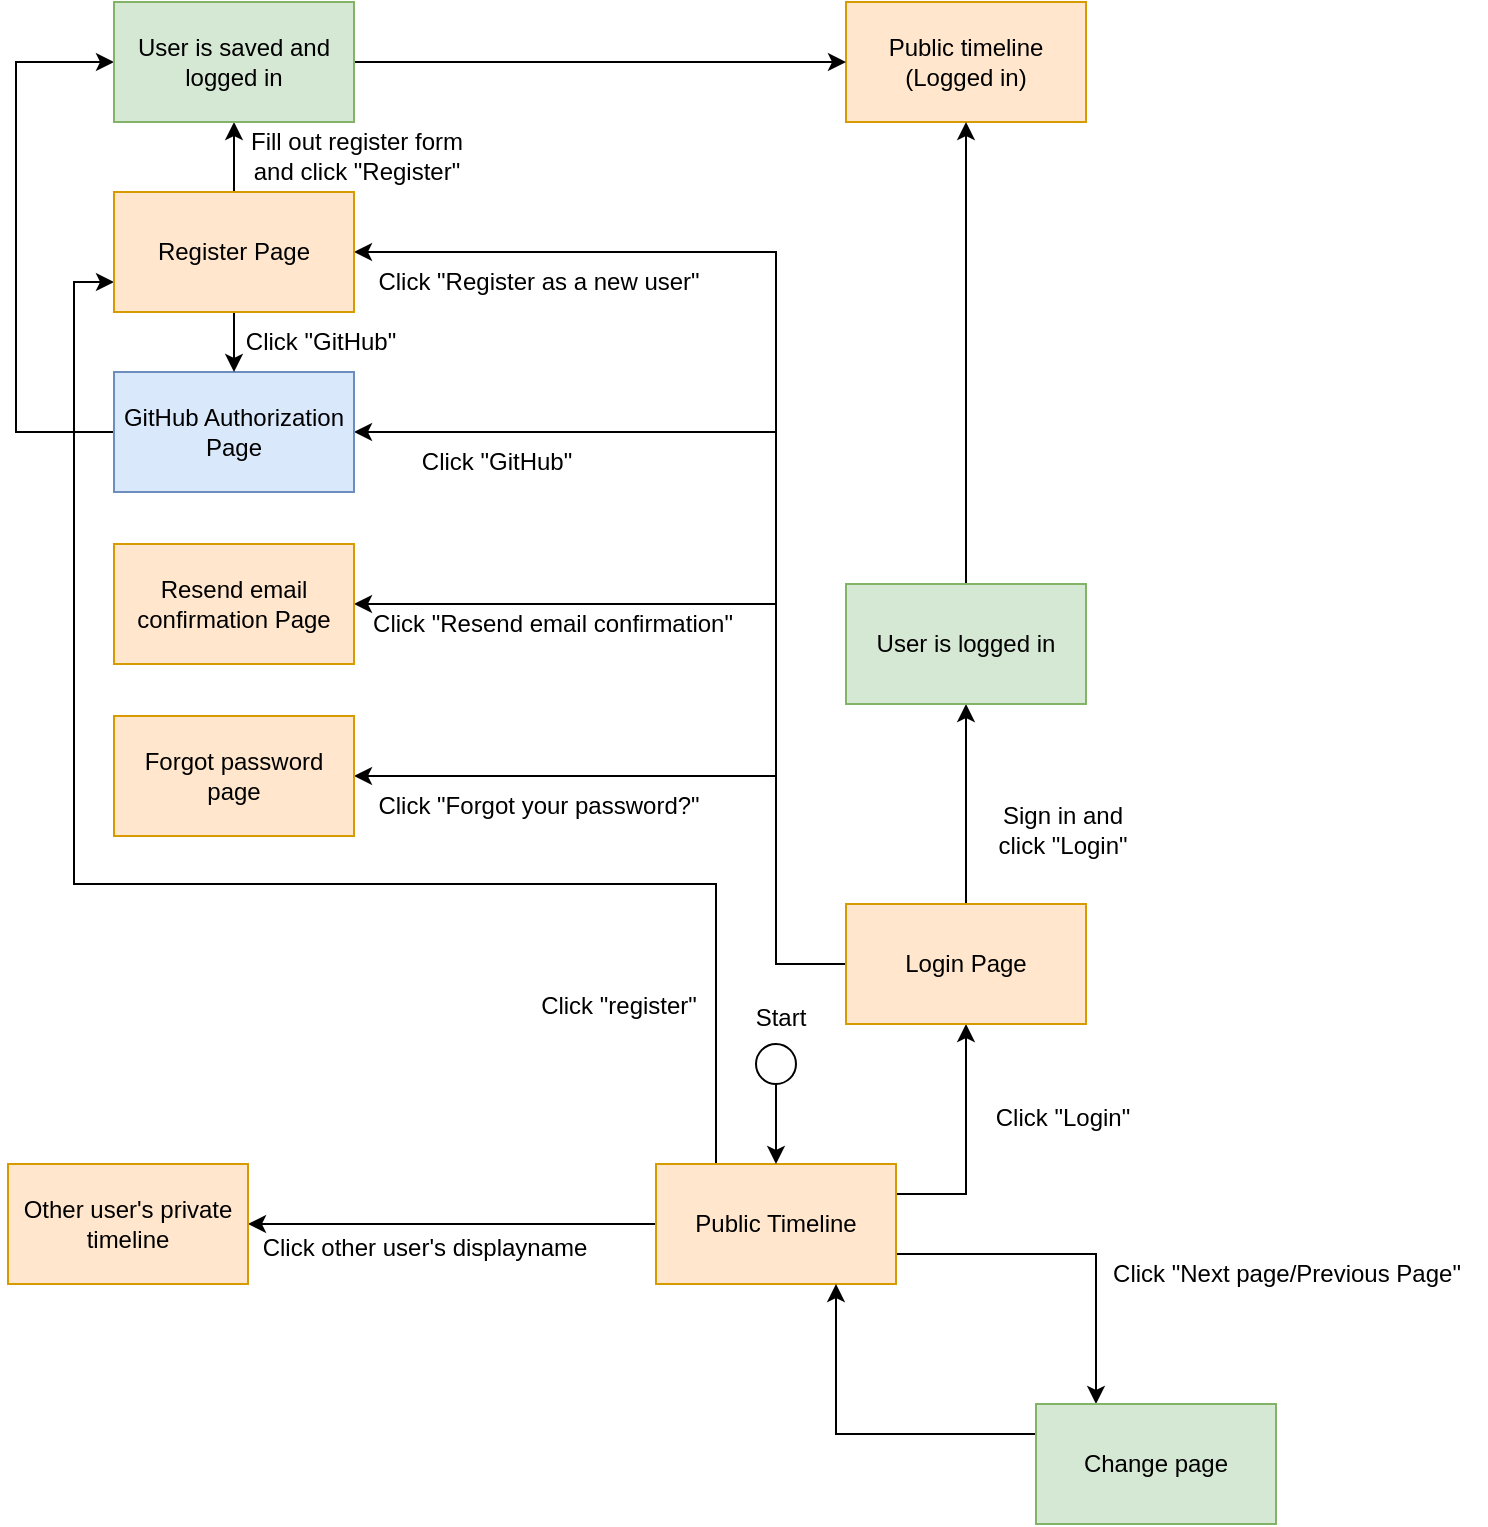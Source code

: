 <mxfile version="25.0.3">
  <diagram name="Page-1" id="y3hkHfAynZl3pnnkwFX1">
    <mxGraphModel dx="2284" dy="1849" grid="1" gridSize="10" guides="1" tooltips="1" connect="1" arrows="1" fold="1" page="1" pageScale="1" pageWidth="850" pageHeight="1100" math="0" shadow="0">
      <root>
        <mxCell id="0" />
        <mxCell id="1" parent="0" />
        <mxCell id="lbwXfGIo92KUNlPeVLxW-22" style="edgeStyle=orthogonalEdgeStyle;rounded=0;orthogonalLoop=1;jettySize=auto;html=1;exitX=0;exitY=0.5;exitDx=0;exitDy=0;entryX=1;entryY=0.5;entryDx=0;entryDy=0;" parent="1" source="lbwXfGIo92KUNlPeVLxW-1" target="lbwXfGIo92KUNlPeVLxW-21" edge="1">
          <mxGeometry relative="1" as="geometry" />
        </mxCell>
        <mxCell id="9OqFKfZ0Lvg_216pfF7S-17" style="edgeStyle=orthogonalEdgeStyle;rounded=0;orthogonalLoop=1;jettySize=auto;html=1;exitX=1;exitY=0.25;exitDx=0;exitDy=0;entryX=0.5;entryY=1;entryDx=0;entryDy=0;" parent="1" source="lbwXfGIo92KUNlPeVLxW-1" target="9OqFKfZ0Lvg_216pfF7S-14" edge="1">
          <mxGeometry relative="1" as="geometry" />
        </mxCell>
        <mxCell id="gMU1-xXA50YDm94862XV-2" style="edgeStyle=orthogonalEdgeStyle;rounded=0;orthogonalLoop=1;jettySize=auto;html=1;exitX=0.25;exitY=0;exitDx=0;exitDy=0;entryX=0;entryY=0.75;entryDx=0;entryDy=0;" edge="1" parent="1" source="lbwXfGIo92KUNlPeVLxW-1" target="uil6p_dDIVvghs9Du4kb-11">
          <mxGeometry relative="1" as="geometry">
            <Array as="points">
              <mxPoint x="350" y="-60" />
              <mxPoint x="29" y="-60" />
              <mxPoint x="29" y="-361" />
            </Array>
          </mxGeometry>
        </mxCell>
        <mxCell id="gMU1-xXA50YDm94862XV-8" style="edgeStyle=orthogonalEdgeStyle;rounded=0;orthogonalLoop=1;jettySize=auto;html=1;exitX=1;exitY=0.75;exitDx=0;exitDy=0;entryX=0.25;entryY=0;entryDx=0;entryDy=0;" edge="1" parent="1" source="lbwXfGIo92KUNlPeVLxW-1" target="gMU1-xXA50YDm94862XV-5">
          <mxGeometry relative="1" as="geometry" />
        </mxCell>
        <mxCell id="lbwXfGIo92KUNlPeVLxW-1" value="Public Timeline" style="rounded=0;whiteSpace=wrap;html=1;fillColor=#ffe6cc;strokeColor=#d79b00;" parent="1" vertex="1">
          <mxGeometry x="320" y="80" width="120" height="60" as="geometry" />
        </mxCell>
        <mxCell id="lbwXfGIo92KUNlPeVLxW-5" style="edgeStyle=orthogonalEdgeStyle;rounded=0;orthogonalLoop=1;jettySize=auto;html=1;exitX=0.5;exitY=1;exitDx=0;exitDy=0;entryX=0.5;entryY=0;entryDx=0;entryDy=0;" parent="1" source="lbwXfGIo92KUNlPeVLxW-4" target="lbwXfGIo92KUNlPeVLxW-1" edge="1">
          <mxGeometry relative="1" as="geometry" />
        </mxCell>
        <mxCell id="lbwXfGIo92KUNlPeVLxW-4" value="" style="ellipse;whiteSpace=wrap;html=1;aspect=fixed;" parent="1" vertex="1">
          <mxGeometry x="370" y="20" width="20" height="20" as="geometry" />
        </mxCell>
        <mxCell id="lbwXfGIo92KUNlPeVLxW-11" value="&lt;div&gt;Public timeline&lt;/div&gt;&lt;div&gt;(Logged in)&lt;br&gt;&lt;/div&gt;" style="rounded=0;whiteSpace=wrap;html=1;fillColor=#ffe6cc;strokeColor=#d79b00;" parent="1" vertex="1">
          <mxGeometry x="415" y="-501" width="120" height="60" as="geometry" />
        </mxCell>
        <mxCell id="lbwXfGIo92KUNlPeVLxW-14" value="Start" style="text;html=1;align=center;verticalAlign=middle;resizable=0;points=[];autosize=1;strokeColor=none;fillColor=none;" parent="1" vertex="1">
          <mxGeometry x="357" y="-8" width="50" height="30" as="geometry" />
        </mxCell>
        <mxCell id="lbwXfGIo92KUNlPeVLxW-21" value="Other user&#39;s private timeline" style="rounded=0;whiteSpace=wrap;html=1;fillColor=#ffe6cc;strokeColor=#d79b00;" parent="1" vertex="1">
          <mxGeometry x="-4" y="80" width="120" height="60" as="geometry" />
        </mxCell>
        <mxCell id="lbwXfGIo92KUNlPeVLxW-23" value="Click other user&#39;s displayname" style="text;html=1;align=center;verticalAlign=middle;resizable=0;points=[];autosize=1;strokeColor=none;fillColor=none;" parent="1" vertex="1">
          <mxGeometry x="109" y="107" width="190" height="30" as="geometry" />
        </mxCell>
        <mxCell id="uil6p_dDIVvghs9Du4kb-13" style="edgeStyle=orthogonalEdgeStyle;rounded=0;orthogonalLoop=1;jettySize=auto;html=1;exitX=0;exitY=0.5;exitDx=0;exitDy=0;entryX=1;entryY=0.5;entryDx=0;entryDy=0;" parent="1" source="9OqFKfZ0Lvg_216pfF7S-14" target="uil6p_dDIVvghs9Du4kb-4" edge="1">
          <mxGeometry relative="1" as="geometry">
            <Array as="points">
              <mxPoint x="380" y="-20" />
              <mxPoint x="380" y="-200" />
            </Array>
          </mxGeometry>
        </mxCell>
        <mxCell id="uil6p_dDIVvghs9Du4kb-14" style="edgeStyle=orthogonalEdgeStyle;rounded=0;orthogonalLoop=1;jettySize=auto;html=1;exitX=0;exitY=0.5;exitDx=0;exitDy=0;entryX=1;entryY=0.5;entryDx=0;entryDy=0;" parent="1" source="9OqFKfZ0Lvg_216pfF7S-14" target="uil6p_dDIVvghs9Du4kb-5" edge="1">
          <mxGeometry relative="1" as="geometry">
            <Array as="points">
              <mxPoint x="380" y="-20" />
              <mxPoint x="380" y="-286" />
            </Array>
          </mxGeometry>
        </mxCell>
        <mxCell id="uil6p_dDIVvghs9Du4kb-15" style="edgeStyle=orthogonalEdgeStyle;rounded=0;orthogonalLoop=1;jettySize=auto;html=1;exitX=0;exitY=0.5;exitDx=0;exitDy=0;entryX=1;entryY=0.5;entryDx=0;entryDy=0;" parent="1" source="9OqFKfZ0Lvg_216pfF7S-14" target="uil6p_dDIVvghs9Du4kb-11" edge="1">
          <mxGeometry relative="1" as="geometry">
            <Array as="points">
              <mxPoint x="380" y="-20" />
              <mxPoint x="380" y="-376" />
            </Array>
          </mxGeometry>
        </mxCell>
        <mxCell id="uil6p_dDIVvghs9Du4kb-16" style="edgeStyle=orthogonalEdgeStyle;rounded=0;orthogonalLoop=1;jettySize=auto;html=1;exitX=0;exitY=0.5;exitDx=0;exitDy=0;entryX=1;entryY=0.5;entryDx=0;entryDy=0;" parent="1" source="9OqFKfZ0Lvg_216pfF7S-14" target="uil6p_dDIVvghs9Du4kb-2" edge="1">
          <mxGeometry relative="1" as="geometry">
            <Array as="points">
              <mxPoint x="380" y="-20" />
              <mxPoint x="380" y="-114" />
            </Array>
          </mxGeometry>
        </mxCell>
        <mxCell id="uil6p_dDIVvghs9Du4kb-17" style="edgeStyle=orthogonalEdgeStyle;rounded=0;orthogonalLoop=1;jettySize=auto;html=1;exitX=0.5;exitY=0;exitDx=0;exitDy=0;entryX=0.5;entryY=1;entryDx=0;entryDy=0;" parent="1" source="9OqFKfZ0Lvg_216pfF7S-14" target="9OqFKfZ0Lvg_216pfF7S-20" edge="1">
          <mxGeometry relative="1" as="geometry" />
        </mxCell>
        <mxCell id="9OqFKfZ0Lvg_216pfF7S-14" value="Login Page" style="rounded=0;whiteSpace=wrap;html=1;fillColor=#ffe6cc;strokeColor=#d79b00;" parent="1" vertex="1">
          <mxGeometry x="415" y="-50" width="120" height="60" as="geometry" />
        </mxCell>
        <mxCell id="9OqFKfZ0Lvg_216pfF7S-19" value="Click &quot;Login&quot;" style="text;html=1;align=center;verticalAlign=middle;resizable=0;points=[];autosize=1;strokeColor=none;fillColor=none;" parent="1" vertex="1">
          <mxGeometry x="478" y="42" width="90" height="30" as="geometry" />
        </mxCell>
        <mxCell id="uil6p_dDIVvghs9Du4kb-18" style="edgeStyle=orthogonalEdgeStyle;rounded=0;orthogonalLoop=1;jettySize=auto;html=1;exitX=0.5;exitY=0;exitDx=0;exitDy=0;entryX=0.5;entryY=1;entryDx=0;entryDy=0;" parent="1" source="9OqFKfZ0Lvg_216pfF7S-20" target="lbwXfGIo92KUNlPeVLxW-11" edge="1">
          <mxGeometry relative="1" as="geometry" />
        </mxCell>
        <mxCell id="9OqFKfZ0Lvg_216pfF7S-20" value="User is logged in" style="rounded=0;whiteSpace=wrap;html=1;fillColor=#d5e8d4;strokeColor=#82b366;" parent="1" vertex="1">
          <mxGeometry x="415" y="-210" width="120" height="60" as="geometry" />
        </mxCell>
        <mxCell id="uil6p_dDIVvghs9Du4kb-1" value="&lt;div&gt;Sign in and&lt;/div&gt;&lt;div&gt;click &quot;Login&quot;&lt;br&gt;&lt;/div&gt;" style="text;html=1;align=center;verticalAlign=middle;resizable=0;points=[];autosize=1;strokeColor=none;fillColor=none;" parent="1" vertex="1">
          <mxGeometry x="478" y="-107" width="90" height="40" as="geometry" />
        </mxCell>
        <mxCell id="uil6p_dDIVvghs9Du4kb-2" value="Forgot password page" style="rounded=0;whiteSpace=wrap;html=1;fillColor=#ffe6cc;strokeColor=#d79b00;" parent="1" vertex="1">
          <mxGeometry x="49" y="-144" width="120" height="60" as="geometry" />
        </mxCell>
        <mxCell id="uil6p_dDIVvghs9Du4kb-4" value="Resend email confirmation Page" style="rounded=0;whiteSpace=wrap;html=1;fillColor=#ffe6cc;strokeColor=#d79b00;" parent="1" vertex="1">
          <mxGeometry x="49" y="-230" width="120" height="60" as="geometry" />
        </mxCell>
        <mxCell id="uil6p_dDIVvghs9Du4kb-25" style="edgeStyle=orthogonalEdgeStyle;rounded=0;orthogonalLoop=1;jettySize=auto;html=1;exitX=0;exitY=0.5;exitDx=0;exitDy=0;entryX=0;entryY=0.5;entryDx=0;entryDy=0;" parent="1" source="uil6p_dDIVvghs9Du4kb-5" target="uil6p_dDIVvghs9Du4kb-21" edge="1">
          <mxGeometry relative="1" as="geometry">
            <Array as="points">
              <mxPoint y="-286" />
              <mxPoint y="-471" />
            </Array>
          </mxGeometry>
        </mxCell>
        <mxCell id="uil6p_dDIVvghs9Du4kb-5" value="GitHub Authorization Page" style="rounded=0;whiteSpace=wrap;html=1;fillColor=#dae8fc;strokeColor=#6c8ebf;" parent="1" vertex="1">
          <mxGeometry x="49" y="-316" width="120" height="60" as="geometry" />
        </mxCell>
        <mxCell id="uil6p_dDIVvghs9Du4kb-8" value="Click &quot;Forgot your password?&quot;" style="text;html=1;align=center;verticalAlign=middle;resizable=0;points=[];autosize=1;strokeColor=none;fillColor=none;" parent="1" vertex="1">
          <mxGeometry x="171" y="-114" width="180" height="30" as="geometry" />
        </mxCell>
        <mxCell id="uil6p_dDIVvghs9Du4kb-9" value="Click &quot;Resend email confirmation&quot; " style="text;html=1;align=center;verticalAlign=middle;resizable=0;points=[];autosize=1;strokeColor=none;fillColor=none;" parent="1" vertex="1">
          <mxGeometry x="168" y="-205" width="200" height="30" as="geometry" />
        </mxCell>
        <mxCell id="uil6p_dDIVvghs9Du4kb-10" value="Click &quot;Register as a new user&quot;" style="text;html=1;align=center;verticalAlign=middle;resizable=0;points=[];autosize=1;strokeColor=none;fillColor=none;" parent="1" vertex="1">
          <mxGeometry x="171" y="-376" width="180" height="30" as="geometry" />
        </mxCell>
        <mxCell id="gMU1-xXA50YDm94862XV-1" style="edgeStyle=orthogonalEdgeStyle;rounded=0;orthogonalLoop=1;jettySize=auto;html=1;exitX=0.5;exitY=0;exitDx=0;exitDy=0;entryX=0.5;entryY=1;entryDx=0;entryDy=0;" edge="1" parent="1" source="uil6p_dDIVvghs9Du4kb-11" target="uil6p_dDIVvghs9Du4kb-21">
          <mxGeometry relative="1" as="geometry" />
        </mxCell>
        <mxCell id="gMU1-xXA50YDm94862XV-10" style="edgeStyle=orthogonalEdgeStyle;rounded=0;orthogonalLoop=1;jettySize=auto;html=1;exitX=0.5;exitY=1;exitDx=0;exitDy=0;entryX=0.5;entryY=0;entryDx=0;entryDy=0;" edge="1" parent="1" source="uil6p_dDIVvghs9Du4kb-11" target="uil6p_dDIVvghs9Du4kb-5">
          <mxGeometry relative="1" as="geometry" />
        </mxCell>
        <mxCell id="uil6p_dDIVvghs9Du4kb-11" value="Register Page" style="rounded=0;whiteSpace=wrap;html=1;fillColor=#ffe6cc;strokeColor=#d79b00;" parent="1" vertex="1">
          <mxGeometry x="49" y="-406" width="120" height="60" as="geometry" />
        </mxCell>
        <mxCell id="uil6p_dDIVvghs9Du4kb-19" value="Click &quot;GitHub&quot;" style="text;html=1;align=center;verticalAlign=middle;resizable=0;points=[];autosize=1;strokeColor=none;fillColor=none;" parent="1" vertex="1">
          <mxGeometry x="190" y="-286" width="100" height="30" as="geometry" />
        </mxCell>
        <mxCell id="uil6p_dDIVvghs9Du4kb-22" style="edgeStyle=orthogonalEdgeStyle;rounded=0;orthogonalLoop=1;jettySize=auto;html=1;exitX=1;exitY=0.5;exitDx=0;exitDy=0;entryX=0;entryY=0.5;entryDx=0;entryDy=0;" parent="1" source="uil6p_dDIVvghs9Du4kb-21" target="lbwXfGIo92KUNlPeVLxW-11" edge="1">
          <mxGeometry relative="1" as="geometry" />
        </mxCell>
        <mxCell id="uil6p_dDIVvghs9Du4kb-21" value="&lt;div&gt;User is saved and &lt;br&gt;&lt;/div&gt;&lt;div&gt;logged in&lt;br&gt;&lt;/div&gt;" style="rounded=0;whiteSpace=wrap;html=1;fillColor=#d5e8d4;strokeColor=#82b366;" parent="1" vertex="1">
          <mxGeometry x="49" y="-501" width="120" height="60" as="geometry" />
        </mxCell>
        <mxCell id="gMU1-xXA50YDm94862XV-3" value="Click &quot;register&quot;" style="text;html=1;align=center;verticalAlign=middle;resizable=0;points=[];autosize=1;strokeColor=none;fillColor=none;" vertex="1" parent="1">
          <mxGeometry x="251" y="-14" width="100" height="30" as="geometry" />
        </mxCell>
        <mxCell id="gMU1-xXA50YDm94862XV-9" style="edgeStyle=orthogonalEdgeStyle;rounded=0;orthogonalLoop=1;jettySize=auto;html=1;exitX=0;exitY=0.25;exitDx=0;exitDy=0;entryX=0.75;entryY=1;entryDx=0;entryDy=0;" edge="1" parent="1" source="gMU1-xXA50YDm94862XV-5" target="lbwXfGIo92KUNlPeVLxW-1">
          <mxGeometry relative="1" as="geometry" />
        </mxCell>
        <mxCell id="gMU1-xXA50YDm94862XV-5" value="Change page " style="rounded=0;whiteSpace=wrap;html=1;fillColor=#d5e8d4;strokeColor=#82b366;" vertex="1" parent="1">
          <mxGeometry x="510" y="200" width="120" height="60" as="geometry" />
        </mxCell>
        <mxCell id="gMU1-xXA50YDm94862XV-6" value="Click &quot;Next page/Previous Page&quot;" style="text;html=1;align=center;verticalAlign=middle;resizable=0;points=[];autosize=1;strokeColor=none;fillColor=none;" vertex="1" parent="1">
          <mxGeometry x="535" y="120" width="200" height="30" as="geometry" />
        </mxCell>
        <mxCell id="gMU1-xXA50YDm94862XV-11" value="Click &quot;GitHub&quot;" style="text;html=1;align=center;verticalAlign=middle;resizable=0;points=[];autosize=1;strokeColor=none;fillColor=none;" vertex="1" parent="1">
          <mxGeometry x="102" y="-346" width="100" height="30" as="geometry" />
        </mxCell>
        <mxCell id="gMU1-xXA50YDm94862XV-12" value="&lt;div&gt;Fill out register form&lt;/div&gt;&lt;div&gt;and click &quot;Register&quot;&lt;br&gt; &lt;/div&gt;" style="text;html=1;align=center;verticalAlign=middle;resizable=0;points=[];autosize=1;strokeColor=none;fillColor=none;" vertex="1" parent="1">
          <mxGeometry x="105" y="-444" width="130" height="40" as="geometry" />
        </mxCell>
      </root>
    </mxGraphModel>
  </diagram>
</mxfile>
